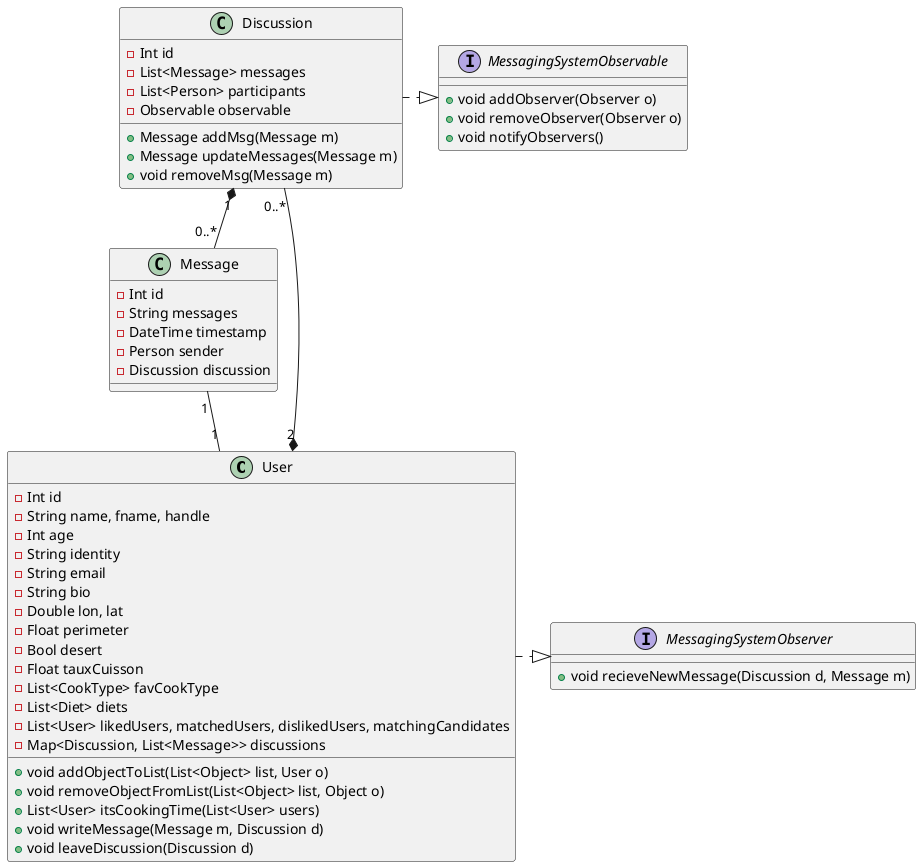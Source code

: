 @startuml 
    Class "User" as person{
   
        - Int id
        - String name, fname, handle
        - Int age
        - String identity
        - String email
        - String bio
        - Double lon, lat
        - Float perimeter
        - Bool desert
        - Float tauxCuisson 
        - List<CookType> favCookType
        - List<Diet> diets
        - List<User> likedUsers, matchedUsers, dislikedUsers, matchingCandidates
        - Map<Discussion, List<Message>> discussions

        + void addObjectToList(List<Object> list, User o)
        + void removeObjectFromList(List<Object> list, Object o)
        + List<User> itsCookingTime(List<User> users)
        + void writeMessage(Message m, Discussion d)
        + void leaveDiscussion(Discussion d)
    }

    Class "Discussion" as discuss{
        - Int id
        - List<Message> messages
        - List<Person> participants
        - Observable observable

        + Message addMsg(Message m)
        + Message updateMessages(Message m)
        + void removeMsg(Message m)
    }

    Class "Message" as messaging{
        - Int id
        - String messages        
        - DateTime timestamp
        - Person sender
        - Discussion discussion
    }

    Interface "MessagingSystemObserver" as observer{
        + void recieveNewMessage(Discussion d, Message m)
    }

    Interface "MessagingSystemObservable" as observable{
        + void addObserver(Observer o)
        + void removeObserver(Observer o)
        + void notifyObservers()
    }
    

    discuss "1" *-- "0..*" messaging
    messaging "1" -- "1" person
    person "2" *-- "0..*" discuss

    discuss .|> observable
    person .|> observer
@enduml